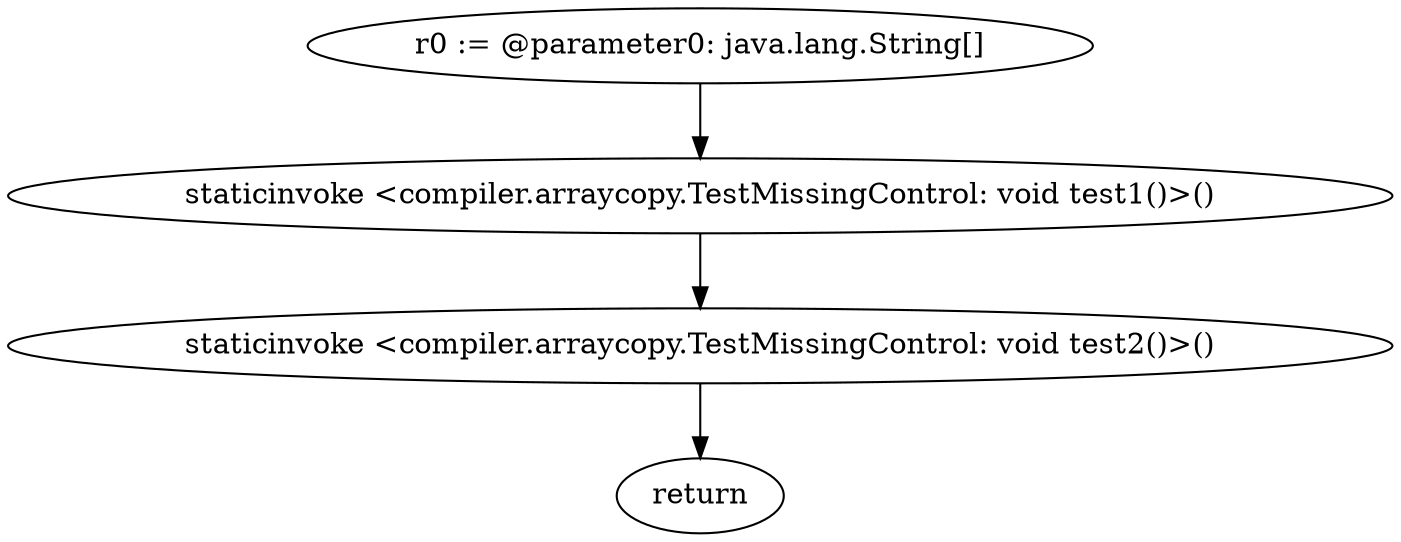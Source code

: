 digraph "unitGraph" {
    "r0 := @parameter0: java.lang.String[]"
    "staticinvoke <compiler.arraycopy.TestMissingControl: void test1()>()"
    "staticinvoke <compiler.arraycopy.TestMissingControl: void test2()>()"
    "return"
    "r0 := @parameter0: java.lang.String[]"->"staticinvoke <compiler.arraycopy.TestMissingControl: void test1()>()";
    "staticinvoke <compiler.arraycopy.TestMissingControl: void test1()>()"->"staticinvoke <compiler.arraycopy.TestMissingControl: void test2()>()";
    "staticinvoke <compiler.arraycopy.TestMissingControl: void test2()>()"->"return";
}
